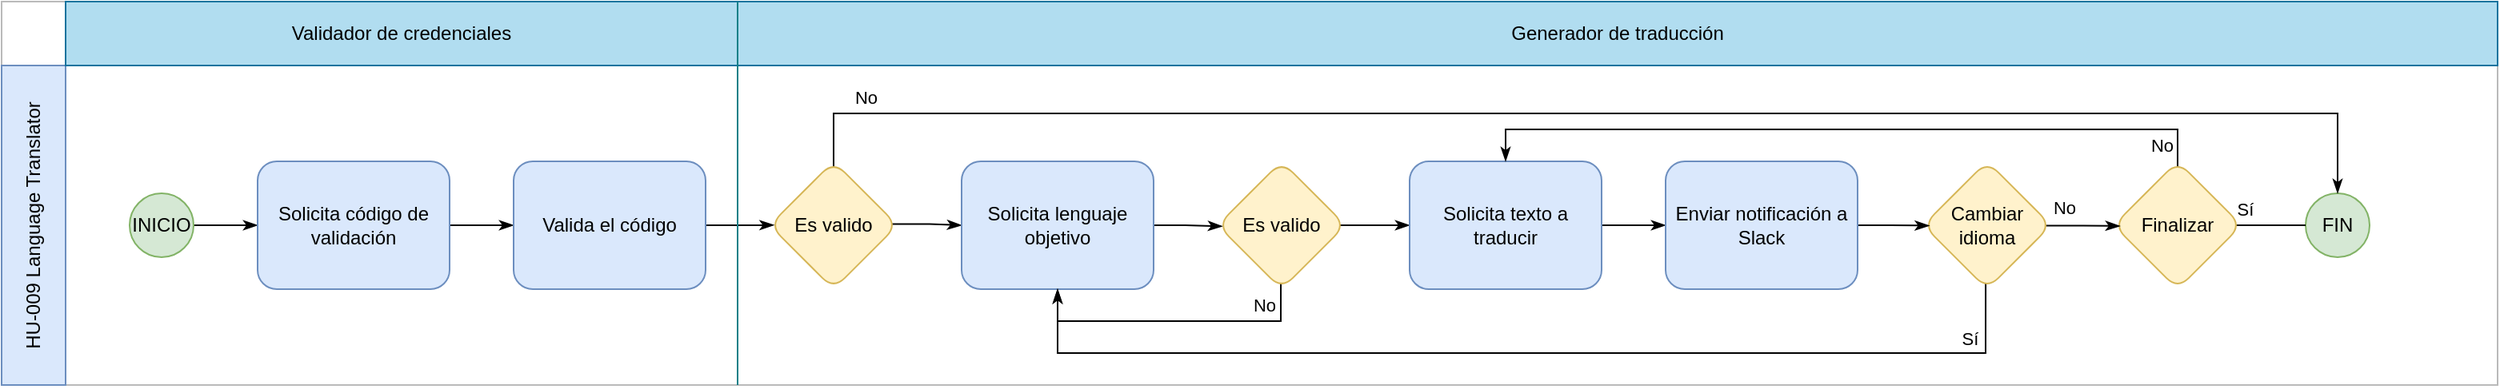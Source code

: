 <mxfile version="20.3.0" type="device"><diagram id="C5RBs43oDa-KdzZeNtuy" name="Page-1"><mxGraphModel dx="1325" dy="719" grid="1" gridSize="10" guides="1" tooltips="1" connect="1" arrows="1" fold="1" page="1" pageScale="1" pageWidth="827" pageHeight="1169" math="0" shadow="0"><root><mxCell id="WIyWlLk6GJQsqaUBKTNV-0"/><mxCell id="WIyWlLk6GJQsqaUBKTNV-1" parent="WIyWlLk6GJQsqaUBKTNV-0"/><mxCell id="iu4oczH6nLJovAF4qPYd-3" value="" style="rounded=0;whiteSpace=wrap;html=1;strokeColor=#BABABA;" parent="WIyWlLk6GJQsqaUBKTNV-1" vertex="1"><mxGeometry x="40" y="40" width="1560" height="240" as="geometry"/></mxCell><mxCell id="iu4oczH6nLJovAF4qPYd-4" value="HU-009 Language Translator" style="rounded=0;whiteSpace=wrap;html=1;fillColor=#dae8fc;strokeColor=#6c8ebf;textDirection=ltr;horizontal=0;" parent="WIyWlLk6GJQsqaUBKTNV-1" vertex="1"><mxGeometry x="40" y="80" width="40" height="200" as="geometry"/></mxCell><mxCell id="iu4oczH6nLJovAF4qPYd-5" value="" style="rounded=0;whiteSpace=wrap;html=1;fillColor=#b1ddf0;strokeColor=#10739e;" parent="WIyWlLk6GJQsqaUBKTNV-1" vertex="1"><mxGeometry x="80" y="40" width="1520" height="40" as="geometry"/></mxCell><mxCell id="iu4oczH6nLJovAF4qPYd-14" style="edgeStyle=orthogonalEdgeStyle;rounded=0;orthogonalLoop=1;jettySize=auto;html=1;exitX=1;exitY=0.5;exitDx=0;exitDy=0;entryX=0;entryY=0.5;entryDx=0;entryDy=0;endArrow=classicThin;endFill=1;" parent="WIyWlLk6GJQsqaUBKTNV-1" source="iu4oczH6nLJovAF4qPYd-7" target="iu4oczH6nLJovAF4qPYd-8" edge="1"><mxGeometry relative="1" as="geometry"/></mxCell><mxCell id="iu4oczH6nLJovAF4qPYd-7" value="INICIO" style="ellipse;whiteSpace=wrap;html=1;aspect=fixed;shadow=0;fillColor=#d5e8d4;strokeColor=#82b366;" parent="WIyWlLk6GJQsqaUBKTNV-1" vertex="1"><mxGeometry x="120" y="160" width="40" height="40" as="geometry"/></mxCell><mxCell id="iu4oczH6nLJovAF4qPYd-15" style="edgeStyle=orthogonalEdgeStyle;rounded=0;orthogonalLoop=1;jettySize=auto;html=1;entryX=0;entryY=0.5;entryDx=0;entryDy=0;endArrow=classicThin;endFill=1;" parent="WIyWlLk6GJQsqaUBKTNV-1" source="iu4oczH6nLJovAF4qPYd-8" target="iu4oczH6nLJovAF4qPYd-9" edge="1"><mxGeometry relative="1" as="geometry"/></mxCell><mxCell id="iu4oczH6nLJovAF4qPYd-8" value="Solicita código de validación" style="rounded=1;whiteSpace=wrap;html=1;shadow=0;fillColor=#dae8fc;strokeColor=#6c8ebf;" parent="WIyWlLk6GJQsqaUBKTNV-1" vertex="1"><mxGeometry x="200" y="140" width="120" height="80" as="geometry"/></mxCell><mxCell id="iu4oczH6nLJovAF4qPYd-16" style="edgeStyle=orthogonalEdgeStyle;rounded=0;orthogonalLoop=1;jettySize=auto;html=1;entryX=0.035;entryY=0.499;entryDx=0;entryDy=0;entryPerimeter=0;endArrow=classicThin;endFill=1;" parent="WIyWlLk6GJQsqaUBKTNV-1" source="iu4oczH6nLJovAF4qPYd-9" target="iu4oczH6nLJovAF4qPYd-11" edge="1"><mxGeometry relative="1" as="geometry"/></mxCell><mxCell id="iu4oczH6nLJovAF4qPYd-9" value="Valida el código" style="rounded=1;whiteSpace=wrap;html=1;shadow=0;fillColor=#dae8fc;strokeColor=#6c8ebf;" parent="WIyWlLk6GJQsqaUBKTNV-1" vertex="1"><mxGeometry x="360" y="140" width="120" height="80" as="geometry"/></mxCell><mxCell id="iu4oczH6nLJovAF4qPYd-10" value="&lt;div&gt;FIN&lt;/div&gt;" style="ellipse;whiteSpace=wrap;html=1;aspect=fixed;shadow=0;fillColor=#d5e8d4;strokeColor=#82b366;" parent="WIyWlLk6GJQsqaUBKTNV-1" vertex="1"><mxGeometry x="1480" y="160" width="40" height="40" as="geometry"/></mxCell><mxCell id="iu4oczH6nLJovAF4qPYd-12" style="edgeStyle=orthogonalEdgeStyle;rounded=0;orthogonalLoop=1;jettySize=auto;html=1;entryX=0.5;entryY=0;entryDx=0;entryDy=0;exitX=0.517;exitY=0.06;exitDx=0;exitDy=0;exitPerimeter=0;endArrow=classicThin;endFill=1;" parent="WIyWlLk6GJQsqaUBKTNV-1" source="iu4oczH6nLJovAF4qPYd-11" target="iu4oczH6nLJovAF4qPYd-10" edge="1"><mxGeometry relative="1" as="geometry"><Array as="points"><mxPoint x="560" y="145"/><mxPoint x="560" y="110"/><mxPoint x="1500" y="110"/></Array></mxGeometry></mxCell><mxCell id="iu4oczH6nLJovAF4qPYd-13" value="No" style="edgeLabel;html=1;align=center;verticalAlign=middle;resizable=0;points=[];labelBackgroundColor=none;" parent="iu4oczH6nLJovAF4qPYd-12" vertex="1" connectable="0"><mxGeometry x="-0.889" relative="1" as="geometry"><mxPoint x="-1" y="-10" as="offset"/></mxGeometry></mxCell><mxCell id="iu4oczH6nLJovAF4qPYd-19" style="edgeStyle=orthogonalEdgeStyle;rounded=0;orthogonalLoop=1;jettySize=auto;html=1;entryX=0;entryY=0.5;entryDx=0;entryDy=0;exitX=0.958;exitY=0.491;exitDx=0;exitDy=0;exitPerimeter=0;endArrow=classicThin;endFill=1;" parent="WIyWlLk6GJQsqaUBKTNV-1" source="iu4oczH6nLJovAF4qPYd-11" target="iu4oczH6nLJovAF4qPYd-18" edge="1"><mxGeometry relative="1" as="geometry"/></mxCell><mxCell id="iu4oczH6nLJovAF4qPYd-11" value="Es valido" style="rhombus;whiteSpace=wrap;html=1;shadow=0;rounded=1;fillColor=#fff2cc;strokeColor=#d6b656;" parent="WIyWlLk6GJQsqaUBKTNV-1" vertex="1"><mxGeometry x="520" y="140" width="80" height="80" as="geometry"/></mxCell><mxCell id="iu4oczH6nLJovAF4qPYd-21" style="edgeStyle=orthogonalEdgeStyle;rounded=0;orthogonalLoop=1;jettySize=auto;html=1;entryX=0.038;entryY=0.508;entryDx=0;entryDy=0;entryPerimeter=0;endArrow=classicThin;endFill=1;" parent="WIyWlLk6GJQsqaUBKTNV-1" source="iu4oczH6nLJovAF4qPYd-18" target="iu4oczH6nLJovAF4qPYd-20" edge="1"><mxGeometry relative="1" as="geometry"/></mxCell><mxCell id="iu4oczH6nLJovAF4qPYd-18" value="Solicita lenguaje objetivo" style="rounded=1;whiteSpace=wrap;html=1;shadow=0;fillColor=#dae8fc;strokeColor=#6c8ebf;" parent="WIyWlLk6GJQsqaUBKTNV-1" vertex="1"><mxGeometry x="640" y="140" width="120" height="80" as="geometry"/></mxCell><mxCell id="iu4oczH6nLJovAF4qPYd-22" style="edgeStyle=orthogonalEdgeStyle;rounded=0;orthogonalLoop=1;jettySize=auto;html=1;entryX=0.5;entryY=1;entryDx=0;entryDy=0;exitX=0.494;exitY=0.951;exitDx=0;exitDy=0;exitPerimeter=0;endArrow=classicThin;endFill=1;" parent="WIyWlLk6GJQsqaUBKTNV-1" source="iu4oczH6nLJovAF4qPYd-20" target="iu4oczH6nLJovAF4qPYd-18" edge="1"><mxGeometry relative="1" as="geometry"><Array as="points"><mxPoint x="840" y="240"/><mxPoint x="700" y="240"/></Array></mxGeometry></mxCell><mxCell id="iu4oczH6nLJovAF4qPYd-23" value="No" style="edgeLabel;html=1;align=center;verticalAlign=middle;resizable=0;points=[];labelBackgroundColor=none;" parent="iu4oczH6nLJovAF4qPYd-22" vertex="1" connectable="0"><mxGeometry x="-0.264" y="2" relative="1" as="geometry"><mxPoint x="33" y="-12" as="offset"/></mxGeometry></mxCell><mxCell id="iu4oczH6nLJovAF4qPYd-27" style="edgeStyle=orthogonalEdgeStyle;rounded=0;orthogonalLoop=1;jettySize=auto;html=1;exitX=0.954;exitY=0.5;exitDx=0;exitDy=0;entryX=0;entryY=0.5;entryDx=0;entryDy=0;exitPerimeter=0;endArrow=classicThin;endFill=1;" parent="WIyWlLk6GJQsqaUBKTNV-1" source="iu4oczH6nLJovAF4qPYd-20" target="iu4oczH6nLJovAF4qPYd-26" edge="1"><mxGeometry relative="1" as="geometry"/></mxCell><mxCell id="iu4oczH6nLJovAF4qPYd-20" value="Es valido" style="rhombus;whiteSpace=wrap;html=1;shadow=0;rounded=1;fillColor=#fff2cc;strokeColor=#d6b656;" parent="WIyWlLk6GJQsqaUBKTNV-1" vertex="1"><mxGeometry x="800" y="140" width="80" height="80" as="geometry"/></mxCell><mxCell id="iu4oczH6nLJovAF4qPYd-31" style="edgeStyle=orthogonalEdgeStyle;rounded=0;orthogonalLoop=1;jettySize=auto;html=1;entryX=0;entryY=0.5;entryDx=0;entryDy=0;endArrow=classicThin;endFill=1;" parent="WIyWlLk6GJQsqaUBKTNV-1" source="iu4oczH6nLJovAF4qPYd-26" target="iu4oczH6nLJovAF4qPYd-30" edge="1"><mxGeometry relative="1" as="geometry"/></mxCell><mxCell id="iu4oczH6nLJovAF4qPYd-26" value="Solicita texto a traducir" style="rounded=1;whiteSpace=wrap;html=1;shadow=0;fillColor=#dae8fc;strokeColor=#6c8ebf;" parent="WIyWlLk6GJQsqaUBKTNV-1" vertex="1"><mxGeometry x="920" y="140" width="120" height="80" as="geometry"/></mxCell><mxCell id="iu4oczH6nLJovAF4qPYd-41" style="edgeStyle=orthogonalEdgeStyle;rounded=0;orthogonalLoop=1;jettySize=auto;html=1;entryX=0;entryY=0.5;entryDx=0;entryDy=0;endArrow=none;endFill=0;exitX=0.96;exitY=0.5;exitDx=0;exitDy=0;exitPerimeter=0;" parent="WIyWlLk6GJQsqaUBKTNV-1" source="iu4oczH6nLJovAF4qPYd-28" target="iu4oczH6nLJovAF4qPYd-10" edge="1"><mxGeometry relative="1" as="geometry"/></mxCell><mxCell id="iu4oczH6nLJovAF4qPYd-42" value="Sí" style="edgeLabel;html=1;align=center;verticalAlign=middle;resizable=0;points=[];labelBackgroundColor=none;" parent="iu4oczH6nLJovAF4qPYd-41" vertex="1" connectable="0"><mxGeometry x="-0.778" relative="1" as="geometry"><mxPoint y="-10" as="offset"/></mxGeometry></mxCell><mxCell id="iu4oczH6nLJovAF4qPYd-48" style="edgeStyle=orthogonalEdgeStyle;rounded=0;orthogonalLoop=1;jettySize=auto;html=1;entryX=0.5;entryY=0;entryDx=0;entryDy=0;endArrow=classicThin;endFill=1;exitX=0.516;exitY=0.048;exitDx=0;exitDy=0;exitPerimeter=0;" parent="WIyWlLk6GJQsqaUBKTNV-1" source="iu4oczH6nLJovAF4qPYd-28" target="iu4oczH6nLJovAF4qPYd-26" edge="1"><mxGeometry relative="1" as="geometry"><Array as="points"><mxPoint x="1400" y="144"/><mxPoint x="1400" y="120"/><mxPoint x="980" y="120"/></Array></mxGeometry></mxCell><mxCell id="iu4oczH6nLJovAF4qPYd-49" value="No" style="edgeLabel;html=1;align=center;verticalAlign=middle;resizable=0;points=[];labelBackgroundColor=none;" parent="iu4oczH6nLJovAF4qPYd-48" vertex="1" connectable="0"><mxGeometry x="-0.869" relative="1" as="geometry"><mxPoint x="-5" y="10" as="offset"/></mxGeometry></mxCell><mxCell id="iu4oczH6nLJovAF4qPYd-28" value="Finalizar" style="rhombus;whiteSpace=wrap;html=1;shadow=0;rounded=1;fillColor=#fff2cc;strokeColor=#d6b656;" parent="WIyWlLk6GJQsqaUBKTNV-1" vertex="1"><mxGeometry x="1360" y="140" width="80" height="80" as="geometry"/></mxCell><mxCell id="iu4oczH6nLJovAF4qPYd-43" style="edgeStyle=orthogonalEdgeStyle;rounded=0;orthogonalLoop=1;jettySize=auto;html=1;endArrow=classicThin;endFill=1;exitX=0.488;exitY=0.948;exitDx=0;exitDy=0;exitPerimeter=0;" parent="WIyWlLk6GJQsqaUBKTNV-1" source="iu4oczH6nLJovAF4qPYd-29" edge="1"><mxGeometry relative="1" as="geometry"><mxPoint x="700" y="220" as="targetPoint"/><Array as="points"><mxPoint x="1280" y="260"/><mxPoint x="700" y="260"/><mxPoint x="700" y="220"/></Array></mxGeometry></mxCell><mxCell id="iu4oczH6nLJovAF4qPYd-44" value="Sí" style="edgeLabel;html=1;align=center;verticalAlign=middle;resizable=0;points=[];labelBackgroundColor=none;" parent="iu4oczH6nLJovAF4qPYd-43" vertex="1" connectable="0"><mxGeometry x="-0.965" relative="1" as="geometry"><mxPoint x="-10" y="23" as="offset"/></mxGeometry></mxCell><mxCell id="iu4oczH6nLJovAF4qPYd-45" style="edgeStyle=orthogonalEdgeStyle;rounded=0;orthogonalLoop=1;jettySize=auto;html=1;entryX=0.05;entryY=0.506;entryDx=0;entryDy=0;endArrow=classicThin;endFill=1;exitX=0.959;exitY=0.503;exitDx=0;exitDy=0;exitPerimeter=0;entryPerimeter=0;" parent="WIyWlLk6GJQsqaUBKTNV-1" source="iu4oczH6nLJovAF4qPYd-29" target="iu4oczH6nLJovAF4qPYd-28" edge="1"><mxGeometry relative="1" as="geometry"/></mxCell><mxCell id="iu4oczH6nLJovAF4qPYd-47" value="No" style="edgeLabel;html=1;align=center;verticalAlign=middle;resizable=0;points=[];labelBackgroundColor=none;" parent="iu4oczH6nLJovAF4qPYd-45" vertex="1" connectable="0"><mxGeometry x="-0.764" relative="1" as="geometry"><mxPoint x="6" y="-11" as="offset"/></mxGeometry></mxCell><mxCell id="iu4oczH6nLJovAF4qPYd-29" value="Cambiar idioma" style="rhombus;whiteSpace=wrap;html=1;shadow=0;rounded=1;fillColor=#fff2cc;strokeColor=#d6b656;" parent="WIyWlLk6GJQsqaUBKTNV-1" vertex="1"><mxGeometry x="1241" y="140" width="80" height="80" as="geometry"/></mxCell><mxCell id="iu4oczH6nLJovAF4qPYd-34" style="edgeStyle=orthogonalEdgeStyle;rounded=0;orthogonalLoop=1;jettySize=auto;html=1;entryX=0.048;entryY=0.503;entryDx=0;entryDy=0;entryPerimeter=0;endArrow=classicThin;endFill=1;" parent="WIyWlLk6GJQsqaUBKTNV-1" source="iu4oczH6nLJovAF4qPYd-30" target="iu4oczH6nLJovAF4qPYd-29" edge="1"><mxGeometry relative="1" as="geometry"><mxPoint x="1240" y="180" as="targetPoint"/></mxGeometry></mxCell><mxCell id="iu4oczH6nLJovAF4qPYd-30" value="Enviar notificación a Slack" style="rounded=1;whiteSpace=wrap;html=1;shadow=0;fillColor=#dae8fc;strokeColor=#6c8ebf;" parent="WIyWlLk6GJQsqaUBKTNV-1" vertex="1"><mxGeometry x="1080" y="140" width="120" height="80" as="geometry"/></mxCell><mxCell id="iu4oczH6nLJovAF4qPYd-52" value="" style="endArrow=none;html=1;rounded=0;fillColor=#b0e3e6;strokeColor=#0e8088;" parent="WIyWlLk6GJQsqaUBKTNV-1" edge="1"><mxGeometry width="50" height="50" relative="1" as="geometry"><mxPoint x="500" y="280" as="sourcePoint"/><mxPoint x="500" y="40" as="targetPoint"/></mxGeometry></mxCell><mxCell id="iu4oczH6nLJovAF4qPYd-54" value="Validador de credenciales" style="whiteSpace=wrap;html=1;labelBackgroundColor=none;strokeColor=none;fillColor=none;" parent="WIyWlLk6GJQsqaUBKTNV-1" vertex="1"><mxGeometry x="80" y="40" width="420" height="40" as="geometry"/></mxCell><mxCell id="iu4oczH6nLJovAF4qPYd-55" value="Generador de traducción" style="whiteSpace=wrap;html=1;labelBackgroundColor=none;strokeColor=none;fillColor=none;" parent="WIyWlLk6GJQsqaUBKTNV-1" vertex="1"><mxGeometry x="500" y="40" width="1100" height="40" as="geometry"/></mxCell></root></mxGraphModel></diagram></mxfile>